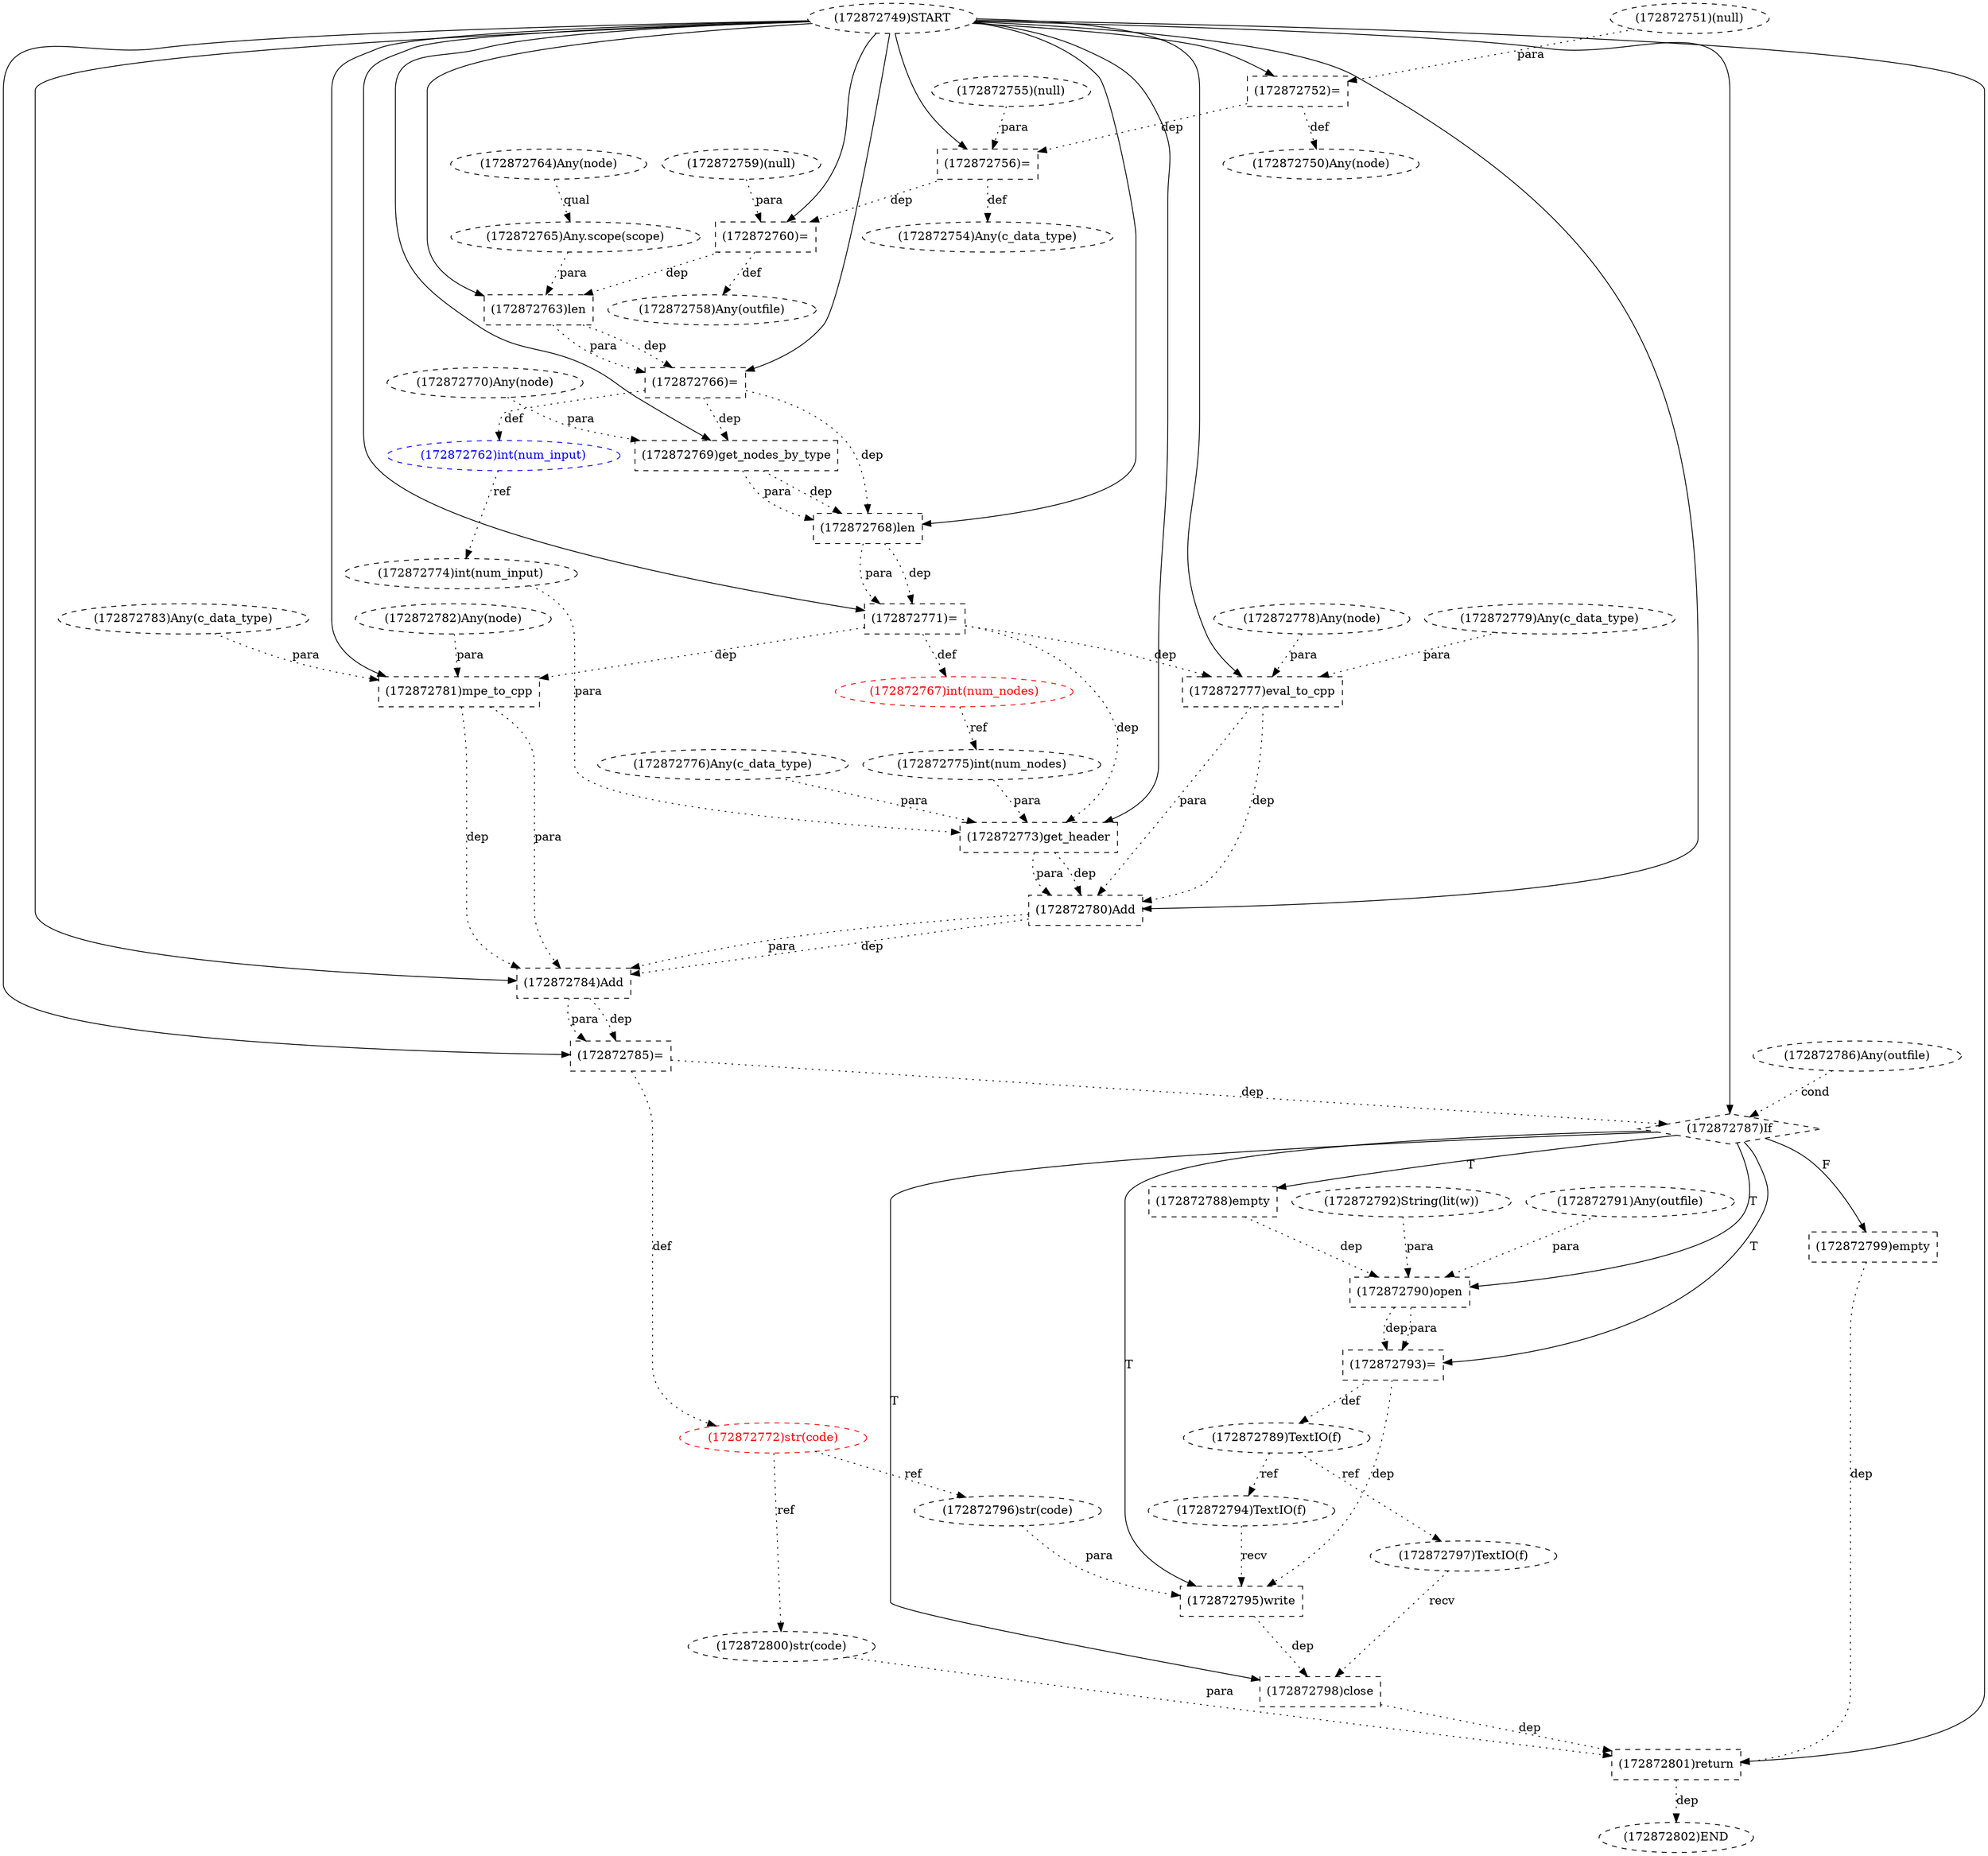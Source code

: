 digraph G {
1 [label="(172872756)=" shape=box style=dashed]
2 [label="(172872754)Any(c_data_type)" shape=ellipse style=dashed]
3 [label="(172872777)eval_to_cpp" shape=box style=dashed]
4 [label="(172872782)Any(node)" shape=ellipse style=dashed]
5 [label="(172872785)=" shape=box style=dashed]
6 [label="(172872758)Any(outfile)" shape=ellipse style=dashed]
7 [label="(172872766)=" shape=box style=dashed]
8 [label="(172872765)Any.scope(scope)" shape=ellipse style=dashed]
9 [label="(172872780)Add" shape=box style=dashed]
10 [label="(172872792)String(lit(w))" shape=ellipse style=dashed color=black fontcolor=black]
11 [label="(172872774)int(num_input)" shape=ellipse style=dashed]
12 [label="(172872771)=" shape=box style=dashed]
13 [label="(172872787)If" shape=diamond style=dashed]
14 [label="(172872790)open" shape=box style=dashed color=black fontcolor=black]
15 [label="(172872773)get_header" shape=box style=dashed]
16 [label="(172872762)int(num_input)" shape=ellipse style=dashed color=blue fontcolor=blue]
17 [label="(172872796)str(code)" shape=ellipse style=dashed]
18 [label="(172872791)Any(outfile)" shape=ellipse style=dashed]
19 [label="(172872752)=" shape=box style=dashed]
20 [label="(172872783)Any(c_data_type)" shape=ellipse style=dashed]
21 [label="(172872800)str(code)" shape=ellipse style=dashed]
22 [label="(172872793)=" shape=box style=dashed color=black fontcolor=black]
23 [label="(172872763)len" shape=box style=dashed]
24 [label="(172872769)get_nodes_by_type" shape=box style=dashed]
25 [label="(172872772)str(code)" shape=ellipse style=dashed color=red fontcolor=red]
26 [label="(172872767)int(num_nodes)" shape=ellipse style=dashed color=red fontcolor=red]
27 [label="(172872778)Any(node)" shape=ellipse style=dashed]
28 [label="(172872781)mpe_to_cpp" shape=box style=dashed]
29 [label="(172872797)TextIO(f)" shape=ellipse style=dashed color=black fontcolor=black]
30 [label="(172872760)=" shape=box style=dashed]
31 [label="(172872776)Any(c_data_type)" shape=ellipse style=dashed]
32 [label="(172872770)Any(node)" shape=ellipse style=dashed]
33 [label="(172872789)TextIO(f)" shape=ellipse style=dashed color=black fontcolor=black]
34 [label="(172872749)START" style=dashed]
35 [label="(172872764)Any(node)" shape=ellipse style=dashed]
36 [label="(172872759)(null)" shape=ellipse style=dashed]
37 [label="(172872784)Add" shape=box style=dashed]
38 [label="(172872786)Any(outfile)" shape=ellipse style=dashed]
39 [label="(172872755)(null)" shape=ellipse style=dashed]
40 [label="(172872788)empty" shape=box style=dashed]
41 [label="(172872801)return" shape=box style=dashed]
42 [label="(172872779)Any(c_data_type)" shape=ellipse style=dashed]
43 [label="(172872775)int(num_nodes)" shape=ellipse style=dashed]
44 [label="(172872799)empty" shape=box style=dashed]
45 [label="(172872802)END" style=dashed]
46 [label="(172872798)close" shape=box style=dashed color=black fontcolor=black]
47 [label="(172872795)write" shape=box style=dashed]
48 [label="(172872751)(null)" shape=ellipse style=dashed]
49 [label="(172872768)len" shape=box style=dashed]
50 [label="(172872794)TextIO(f)" shape=ellipse style=dashed]
51 [label="(172872750)Any(node)" shape=ellipse style=dashed]
34 -> 1 [label="" style=solid];
39 -> 1 [label="para" style=dotted];
19 -> 1 [label="dep" style=dotted];
1 -> 2 [label="def" style=dotted];
34 -> 3 [label="" style=solid];
27 -> 3 [label="para" style=dotted];
42 -> 3 [label="para" style=dotted];
12 -> 3 [label="dep" style=dotted];
34 -> 5 [label="" style=solid];
37 -> 5 [label="dep" style=dotted];
37 -> 5 [label="para" style=dotted];
30 -> 6 [label="def" style=dotted];
34 -> 7 [label="" style=solid];
23 -> 7 [label="dep" style=dotted];
23 -> 7 [label="para" style=dotted];
35 -> 8 [label="qual" style=dotted];
34 -> 9 [label="" style=solid];
15 -> 9 [label="dep" style=dotted];
15 -> 9 [label="para" style=dotted];
3 -> 9 [label="dep" style=dotted];
3 -> 9 [label="para" style=dotted];
16 -> 11 [label="ref" style=dotted];
34 -> 12 [label="" style=solid];
49 -> 12 [label="dep" style=dotted];
49 -> 12 [label="para" style=dotted];
34 -> 13 [label="" style=solid];
38 -> 13 [label="cond" style=dotted];
5 -> 13 [label="dep" style=dotted];
13 -> 14 [label="T"];
18 -> 14 [label="para" style=dotted];
10 -> 14 [label="para" style=dotted];
40 -> 14 [label="dep" style=dotted];
34 -> 15 [label="" style=solid];
11 -> 15 [label="para" style=dotted];
43 -> 15 [label="para" style=dotted];
31 -> 15 [label="para" style=dotted];
12 -> 15 [label="dep" style=dotted];
7 -> 16 [label="def" style=dotted];
25 -> 17 [label="ref" style=dotted];
34 -> 19 [label="" style=solid];
48 -> 19 [label="para" style=dotted];
25 -> 21 [label="ref" style=dotted];
13 -> 22 [label="T"];
14 -> 22 [label="dep" style=dotted];
14 -> 22 [label="para" style=dotted];
34 -> 23 [label="" style=solid];
8 -> 23 [label="para" style=dotted];
30 -> 23 [label="dep" style=dotted];
34 -> 24 [label="" style=solid];
32 -> 24 [label="para" style=dotted];
7 -> 24 [label="dep" style=dotted];
5 -> 25 [label="def" style=dotted];
12 -> 26 [label="def" style=dotted];
34 -> 28 [label="" style=solid];
4 -> 28 [label="para" style=dotted];
20 -> 28 [label="para" style=dotted];
12 -> 28 [label="dep" style=dotted];
33 -> 29 [label="ref" style=dotted];
34 -> 30 [label="" style=solid];
36 -> 30 [label="para" style=dotted];
1 -> 30 [label="dep" style=dotted];
22 -> 33 [label="def" style=dotted];
34 -> 37 [label="" style=solid];
9 -> 37 [label="dep" style=dotted];
9 -> 37 [label="para" style=dotted];
28 -> 37 [label="dep" style=dotted];
28 -> 37 [label="para" style=dotted];
13 -> 40 [label="T"];
34 -> 41 [label="" style=solid];
21 -> 41 [label="para" style=dotted];
46 -> 41 [label="dep" style=dotted];
44 -> 41 [label="dep" style=dotted];
26 -> 43 [label="ref" style=dotted];
13 -> 44 [label="F"];
41 -> 45 [label="dep" style=dotted];
13 -> 46 [label="T"];
29 -> 46 [label="recv" style=dotted];
47 -> 46 [label="dep" style=dotted];
13 -> 47 [label="T"];
50 -> 47 [label="recv" style=dotted];
17 -> 47 [label="para" style=dotted];
22 -> 47 [label="dep" style=dotted];
34 -> 49 [label="" style=solid];
24 -> 49 [label="dep" style=dotted];
24 -> 49 [label="para" style=dotted];
7 -> 49 [label="dep" style=dotted];
33 -> 50 [label="ref" style=dotted];
19 -> 51 [label="def" style=dotted];
}